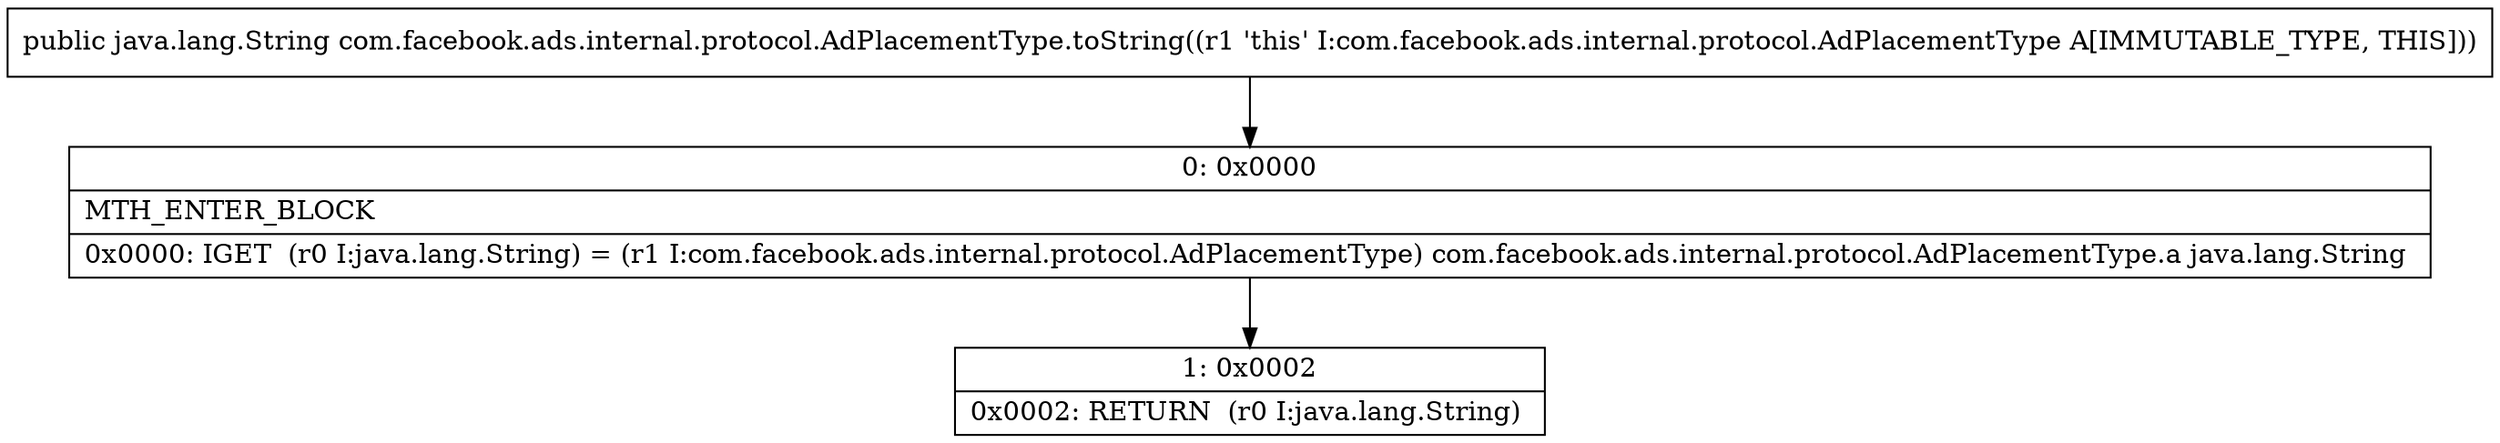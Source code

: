 digraph "CFG forcom.facebook.ads.internal.protocol.AdPlacementType.toString()Ljava\/lang\/String;" {
Node_0 [shape=record,label="{0\:\ 0x0000|MTH_ENTER_BLOCK\l|0x0000: IGET  (r0 I:java.lang.String) = (r1 I:com.facebook.ads.internal.protocol.AdPlacementType) com.facebook.ads.internal.protocol.AdPlacementType.a java.lang.String \l}"];
Node_1 [shape=record,label="{1\:\ 0x0002|0x0002: RETURN  (r0 I:java.lang.String) \l}"];
MethodNode[shape=record,label="{public java.lang.String com.facebook.ads.internal.protocol.AdPlacementType.toString((r1 'this' I:com.facebook.ads.internal.protocol.AdPlacementType A[IMMUTABLE_TYPE, THIS])) }"];
MethodNode -> Node_0;
Node_0 -> Node_1;
}

